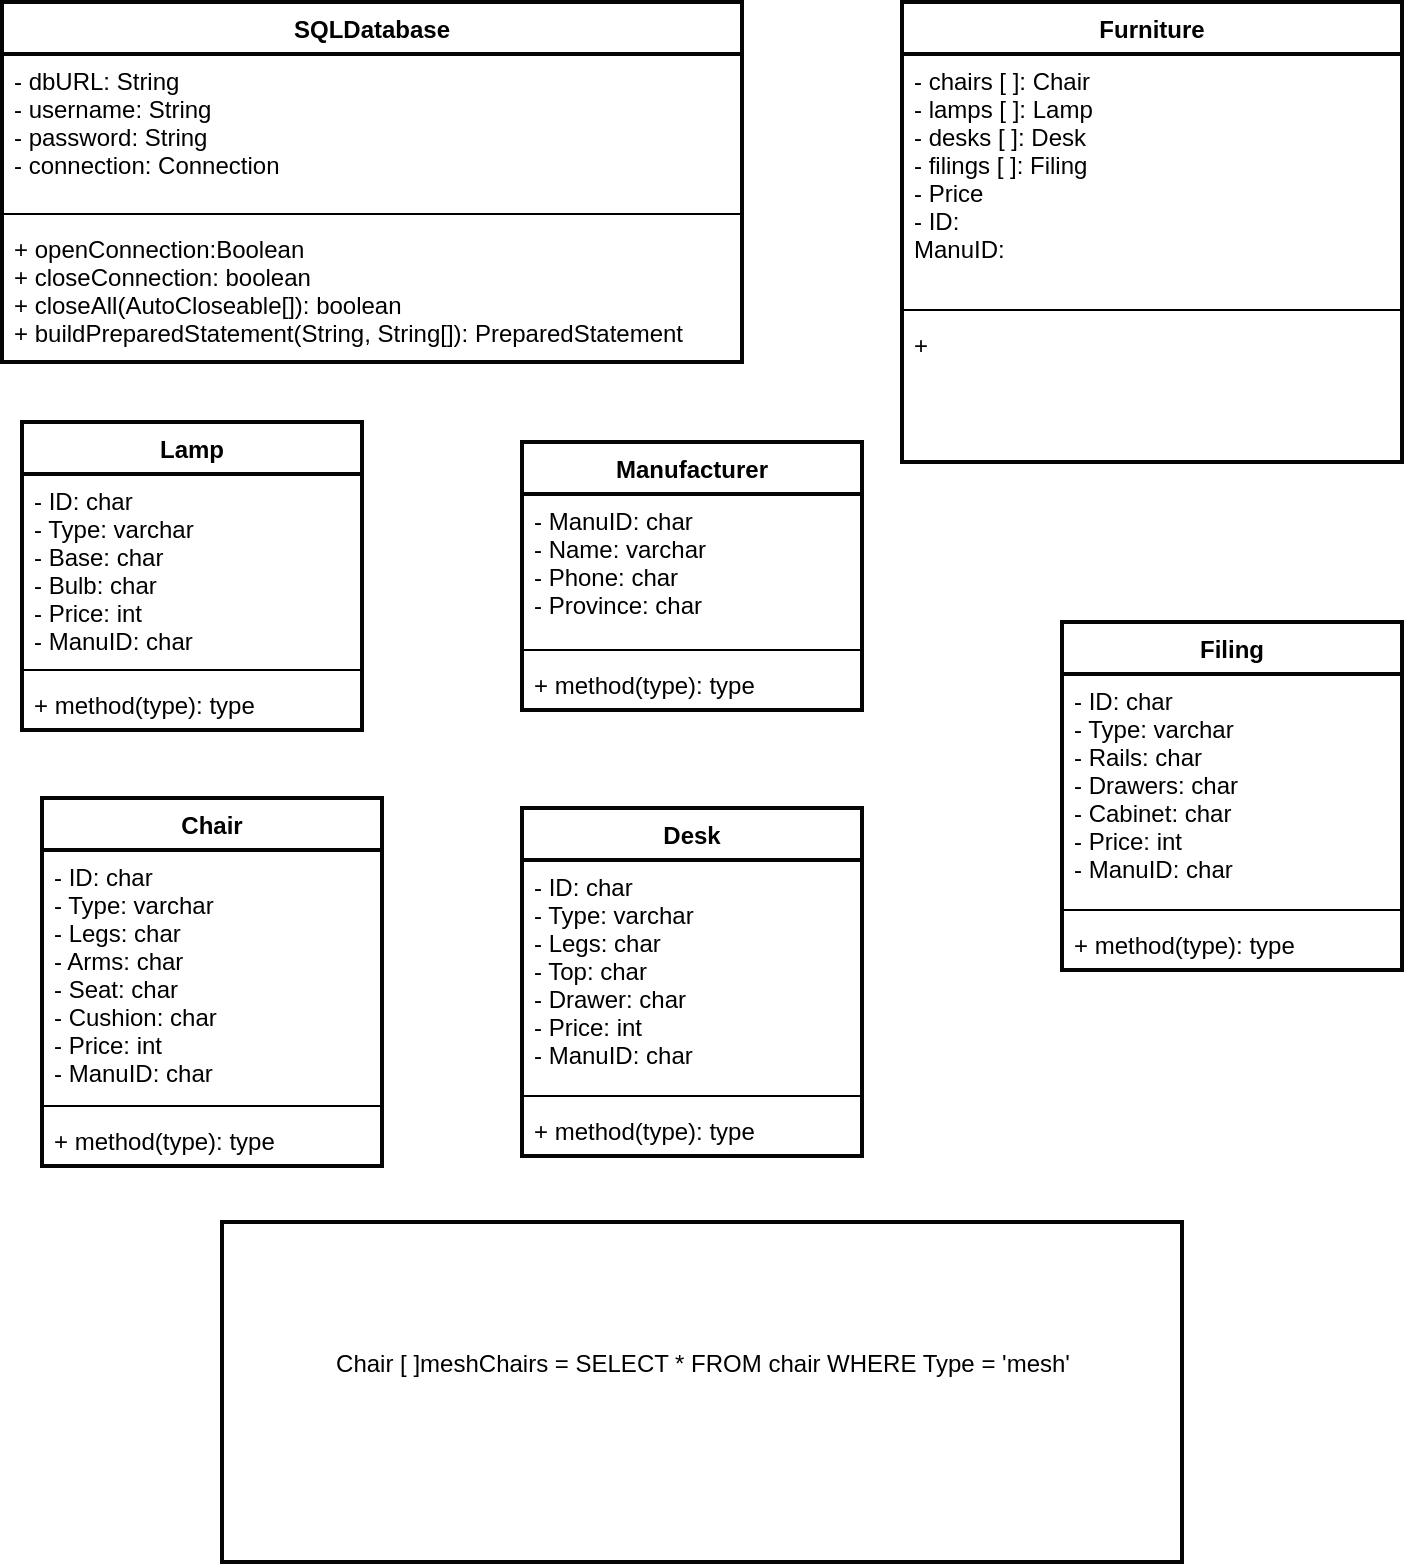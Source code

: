 <mxfile version="13.8.8" type="github"><diagram id="gvu-cosmNe1QIHE9M-2e" name="Page-1"><mxGraphModel dx="1422" dy="763" grid="1" gridSize="10" guides="1" tooltips="1" connect="1" arrows="1" fold="1" page="1" pageScale="1" pageWidth="850" pageHeight="1100" math="0" shadow="0"><root><mxCell id="0"/><mxCell id="1" parent="0"/><mxCell id="LEBQVdA4xF-9pVpPQwXI-2" value="SQLDatabase" style="swimlane;fontStyle=1;align=center;verticalAlign=top;childLayout=stackLayout;horizontal=1;startSize=26;horizontalStack=0;resizeParent=1;resizeParentMax=0;resizeLast=0;collapsible=1;marginBottom=0;strokeColor=#050505;strokeWidth=2;perimeterSpacing=1;swimlaneLine=1;rounded=0;" vertex="1" parent="1"><mxGeometry x="40" y="60" width="370" height="180" as="geometry"><mxRectangle x="40" y="60" width="110" height="26" as="alternateBounds"/></mxGeometry></mxCell><mxCell id="LEBQVdA4xF-9pVpPQwXI-3" value="- dbURL: String&#xA;- username: String&#xA;- password: String&#xA;- connection: Connection&#xA;&#xA;" style="text;strokeColor=none;fillColor=none;align=left;verticalAlign=top;spacingLeft=4;spacingRight=4;overflow=hidden;rotatable=0;points=[[0,0.5],[1,0.5]];portConstraint=eastwest;" vertex="1" parent="LEBQVdA4xF-9pVpPQwXI-2"><mxGeometry y="26" width="370" height="76" as="geometry"/></mxCell><mxCell id="LEBQVdA4xF-9pVpPQwXI-4" value="" style="line;strokeWidth=1;fillColor=none;align=left;verticalAlign=middle;spacingTop=-1;spacingLeft=3;spacingRight=3;rotatable=0;labelPosition=right;points=[];portConstraint=eastwest;" vertex="1" parent="LEBQVdA4xF-9pVpPQwXI-2"><mxGeometry y="102" width="370" height="8" as="geometry"/></mxCell><mxCell id="LEBQVdA4xF-9pVpPQwXI-5" value="+ openConnection:Boolean&#xA;+ closeConnection: boolean&#xA;+ closeAll(AutoCloseable[]): boolean&#xA;+ buildPreparedStatement(String, String[]): PreparedStatement&#xA;" style="text;strokeColor=none;fillColor=none;align=left;verticalAlign=top;spacingLeft=4;spacingRight=4;overflow=hidden;rotatable=0;points=[[0,0.5],[1,0.5]];portConstraint=eastwest;" vertex="1" parent="LEBQVdA4xF-9pVpPQwXI-2"><mxGeometry y="110" width="370" height="70" as="geometry"/></mxCell><mxCell id="LEBQVdA4xF-9pVpPQwXI-14" value="Lamp&#xA;" style="swimlane;fontStyle=1;align=center;verticalAlign=top;childLayout=stackLayout;horizontal=1;startSize=26;horizontalStack=0;resizeParent=1;resizeParentMax=0;resizeLast=0;collapsible=1;marginBottom=0;rounded=0;strokeColor=#050505;strokeWidth=2;" vertex="1" parent="1"><mxGeometry x="50" y="270" width="170" height="154" as="geometry"><mxRectangle x="120" y="260" width="60" height="26" as="alternateBounds"/></mxGeometry></mxCell><mxCell id="LEBQVdA4xF-9pVpPQwXI-15" value="- ID: char&#xA;- Type: varchar&#xA;- Base: char&#xA;- Bulb: char&#xA;- Price: int&#xA;- ManuID: char&#xA; &#xA;" style="text;strokeColor=none;fillColor=none;align=left;verticalAlign=top;spacingLeft=4;spacingRight=4;overflow=hidden;rotatable=0;points=[[0,0.5],[1,0.5]];portConstraint=eastwest;" vertex="1" parent="LEBQVdA4xF-9pVpPQwXI-14"><mxGeometry y="26" width="170" height="94" as="geometry"/></mxCell><mxCell id="LEBQVdA4xF-9pVpPQwXI-16" value="" style="line;strokeWidth=1;fillColor=none;align=left;verticalAlign=middle;spacingTop=-1;spacingLeft=3;spacingRight=3;rotatable=0;labelPosition=right;points=[];portConstraint=eastwest;" vertex="1" parent="LEBQVdA4xF-9pVpPQwXI-14"><mxGeometry y="120" width="170" height="8" as="geometry"/></mxCell><mxCell id="LEBQVdA4xF-9pVpPQwXI-17" value="+ method(type): type" style="text;strokeColor=none;fillColor=none;align=left;verticalAlign=top;spacingLeft=4;spacingRight=4;overflow=hidden;rotatable=0;points=[[0,0.5],[1,0.5]];portConstraint=eastwest;" vertex="1" parent="LEBQVdA4xF-9pVpPQwXI-14"><mxGeometry y="128" width="170" height="26" as="geometry"/></mxCell><mxCell id="LEBQVdA4xF-9pVpPQwXI-18" value="Filing" style="swimlane;fontStyle=1;align=center;verticalAlign=top;childLayout=stackLayout;horizontal=1;startSize=26;horizontalStack=0;resizeParent=1;resizeParentMax=0;resizeLast=0;collapsible=1;marginBottom=0;rounded=0;strokeColor=#050505;strokeWidth=2;" vertex="1" parent="1"><mxGeometry x="570" y="370" width="170" height="174" as="geometry"><mxRectangle x="40" y="340" width="60" height="26" as="alternateBounds"/></mxGeometry></mxCell><mxCell id="LEBQVdA4xF-9pVpPQwXI-19" value="- ID: char&#xA;- Type: varchar&#xA;- Rails: char&#xA;- Drawers: char&#xA;- Cabinet: char&#xA;- Price: int&#xA;- ManuID: char&#xA; &#xA;" style="text;strokeColor=none;fillColor=none;align=left;verticalAlign=top;spacingLeft=4;spacingRight=4;overflow=hidden;rotatable=0;points=[[0,0.5],[1,0.5]];portConstraint=eastwest;" vertex="1" parent="LEBQVdA4xF-9pVpPQwXI-18"><mxGeometry y="26" width="170" height="114" as="geometry"/></mxCell><mxCell id="LEBQVdA4xF-9pVpPQwXI-20" value="" style="line;strokeWidth=1;fillColor=none;align=left;verticalAlign=middle;spacingTop=-1;spacingLeft=3;spacingRight=3;rotatable=0;labelPosition=right;points=[];portConstraint=eastwest;" vertex="1" parent="LEBQVdA4xF-9pVpPQwXI-18"><mxGeometry y="140" width="170" height="8" as="geometry"/></mxCell><mxCell id="LEBQVdA4xF-9pVpPQwXI-21" value="+ method(type): type" style="text;strokeColor=none;fillColor=none;align=left;verticalAlign=top;spacingLeft=4;spacingRight=4;overflow=hidden;rotatable=0;points=[[0,0.5],[1,0.5]];portConstraint=eastwest;" vertex="1" parent="LEBQVdA4xF-9pVpPQwXI-18"><mxGeometry y="148" width="170" height="26" as="geometry"/></mxCell><mxCell id="LEBQVdA4xF-9pVpPQwXI-22" value="Chair" style="swimlane;fontStyle=1;align=center;verticalAlign=top;childLayout=stackLayout;horizontal=1;startSize=26;horizontalStack=0;resizeParent=1;resizeParentMax=0;resizeLast=0;collapsible=1;marginBottom=0;rounded=0;strokeColor=#050505;strokeWidth=2;" vertex="1" parent="1"><mxGeometry x="60" y="458" width="170" height="184" as="geometry"><mxRectangle x="40" y="260" width="60" height="26" as="alternateBounds"/></mxGeometry></mxCell><mxCell id="LEBQVdA4xF-9pVpPQwXI-23" value="- ID: char&#xA;- Type: varchar&#xA;- Legs: char&#xA;- Arms: char&#xA;- Seat: char&#xA;- Cushion: char&#xA;- Price: int&#xA;- ManuID: char&#xA; &#xA;" style="text;strokeColor=none;fillColor=none;align=left;verticalAlign=top;spacingLeft=4;spacingRight=4;overflow=hidden;rotatable=0;points=[[0,0.5],[1,0.5]];portConstraint=eastwest;" vertex="1" parent="LEBQVdA4xF-9pVpPQwXI-22"><mxGeometry y="26" width="170" height="124" as="geometry"/></mxCell><mxCell id="LEBQVdA4xF-9pVpPQwXI-24" value="" style="line;strokeWidth=1;fillColor=none;align=left;verticalAlign=middle;spacingTop=-1;spacingLeft=3;spacingRight=3;rotatable=0;labelPosition=right;points=[];portConstraint=eastwest;" vertex="1" parent="LEBQVdA4xF-9pVpPQwXI-22"><mxGeometry y="150" width="170" height="8" as="geometry"/></mxCell><mxCell id="LEBQVdA4xF-9pVpPQwXI-25" value="+ method(type): type" style="text;strokeColor=none;fillColor=none;align=left;verticalAlign=top;spacingLeft=4;spacingRight=4;overflow=hidden;rotatable=0;points=[[0,0.5],[1,0.5]];portConstraint=eastwest;" vertex="1" parent="LEBQVdA4xF-9pVpPQwXI-22"><mxGeometry y="158" width="170" height="26" as="geometry"/></mxCell><mxCell id="LEBQVdA4xF-9pVpPQwXI-26" value="Desk" style="swimlane;fontStyle=1;align=center;verticalAlign=top;childLayout=stackLayout;horizontal=1;startSize=26;horizontalStack=0;resizeParent=1;resizeParentMax=0;resizeLast=0;collapsible=1;marginBottom=0;rounded=0;strokeColor=#050505;strokeWidth=2;" vertex="1" parent="1"><mxGeometry x="300" y="463" width="170" height="174" as="geometry"><mxRectangle x="40" y="300" width="60" height="26" as="alternateBounds"/></mxGeometry></mxCell><mxCell id="LEBQVdA4xF-9pVpPQwXI-27" value="- ID: char&#xA;- Type: varchar&#xA;- Legs: char&#xA;- Top: char&#xA;- Drawer: char&#xA;- Price: int&#xA;- ManuID: char&#xA; &#xA;" style="text;strokeColor=none;fillColor=none;align=left;verticalAlign=top;spacingLeft=4;spacingRight=4;overflow=hidden;rotatable=0;points=[[0,0.5],[1,0.5]];portConstraint=eastwest;" vertex="1" parent="LEBQVdA4xF-9pVpPQwXI-26"><mxGeometry y="26" width="170" height="114" as="geometry"/></mxCell><mxCell id="LEBQVdA4xF-9pVpPQwXI-28" value="" style="line;strokeWidth=1;fillColor=none;align=left;verticalAlign=middle;spacingTop=-1;spacingLeft=3;spacingRight=3;rotatable=0;labelPosition=right;points=[];portConstraint=eastwest;" vertex="1" parent="LEBQVdA4xF-9pVpPQwXI-26"><mxGeometry y="140" width="170" height="8" as="geometry"/></mxCell><mxCell id="LEBQVdA4xF-9pVpPQwXI-29" value="+ method(type): type" style="text;strokeColor=none;fillColor=none;align=left;verticalAlign=top;spacingLeft=4;spacingRight=4;overflow=hidden;rotatable=0;points=[[0,0.5],[1,0.5]];portConstraint=eastwest;" vertex="1" parent="LEBQVdA4xF-9pVpPQwXI-26"><mxGeometry y="148" width="170" height="26" as="geometry"/></mxCell><mxCell id="LEBQVdA4xF-9pVpPQwXI-30" value="Manufacturer" style="swimlane;fontStyle=1;align=center;verticalAlign=top;childLayout=stackLayout;horizontal=1;startSize=26;horizontalStack=0;resizeParent=1;resizeParentMax=0;resizeLast=0;collapsible=1;marginBottom=0;rounded=0;strokeColor=#050505;strokeWidth=2;" vertex="1" parent="1"><mxGeometry x="300" y="280" width="170" height="134" as="geometry"><mxRectangle x="120" y="300" width="110" height="26" as="alternateBounds"/></mxGeometry></mxCell><mxCell id="LEBQVdA4xF-9pVpPQwXI-31" value="- ManuID: char&#xA;- Name: varchar&#xA;- Phone: char&#xA;- Province: char&#xA; &#xA;" style="text;strokeColor=none;fillColor=none;align=left;verticalAlign=top;spacingLeft=4;spacingRight=4;overflow=hidden;rotatable=0;points=[[0,0.5],[1,0.5]];portConstraint=eastwest;" vertex="1" parent="LEBQVdA4xF-9pVpPQwXI-30"><mxGeometry y="26" width="170" height="74" as="geometry"/></mxCell><mxCell id="LEBQVdA4xF-9pVpPQwXI-32" value="" style="line;strokeWidth=1;fillColor=none;align=left;verticalAlign=middle;spacingTop=-1;spacingLeft=3;spacingRight=3;rotatable=0;labelPosition=right;points=[];portConstraint=eastwest;" vertex="1" parent="LEBQVdA4xF-9pVpPQwXI-30"><mxGeometry y="100" width="170" height="8" as="geometry"/></mxCell><mxCell id="LEBQVdA4xF-9pVpPQwXI-33" value="+ method(type): type" style="text;strokeColor=none;fillColor=none;align=left;verticalAlign=top;spacingLeft=4;spacingRight=4;overflow=hidden;rotatable=0;points=[[0,0.5],[1,0.5]];portConstraint=eastwest;" vertex="1" parent="LEBQVdA4xF-9pVpPQwXI-30"><mxGeometry y="108" width="170" height="26" as="geometry"/></mxCell><mxCell id="LEBQVdA4xF-9pVpPQwXI-34" value="Furniture" style="swimlane;fontStyle=1;align=center;verticalAlign=top;childLayout=stackLayout;horizontal=1;startSize=26;horizontalStack=0;resizeParent=1;resizeParentMax=0;resizeLast=0;collapsible=1;marginBottom=0;rounded=0;strokeColor=#050505;strokeWidth=2;" vertex="1" parent="1"><mxGeometry x="490" y="60" width="250" height="230" as="geometry"/></mxCell><mxCell id="LEBQVdA4xF-9pVpPQwXI-35" value="- chairs [ ]: Chair&#xA;- lamps [ ]: Lamp &#xA;- desks [ ]: Desk&#xA;- filings [ ]: Filing&#xA;- Price&#xA;- ID:&#xA;ManuID:&#xA;" style="text;strokeColor=none;fillColor=none;align=left;verticalAlign=top;spacingLeft=4;spacingRight=4;overflow=hidden;rotatable=0;points=[[0,0.5],[1,0.5]];portConstraint=eastwest;" vertex="1" parent="LEBQVdA4xF-9pVpPQwXI-34"><mxGeometry y="26" width="250" height="124" as="geometry"/></mxCell><mxCell id="LEBQVdA4xF-9pVpPQwXI-36" value="" style="line;strokeWidth=1;fillColor=none;align=left;verticalAlign=middle;spacingTop=-1;spacingLeft=3;spacingRight=3;rotatable=0;labelPosition=right;points=[];portConstraint=eastwest;" vertex="1" parent="LEBQVdA4xF-9pVpPQwXI-34"><mxGeometry y="150" width="250" height="8" as="geometry"/></mxCell><mxCell id="LEBQVdA4xF-9pVpPQwXI-37" value="+ " style="text;strokeColor=none;fillColor=none;align=left;verticalAlign=top;spacingLeft=4;spacingRight=4;overflow=hidden;rotatable=0;points=[[0,0.5],[1,0.5]];portConstraint=eastwest;" vertex="1" parent="LEBQVdA4xF-9pVpPQwXI-34"><mxGeometry y="158" width="250" height="72" as="geometry"/></mxCell><mxCell id="LEBQVdA4xF-9pVpPQwXI-38" value="&lt;div&gt;Chair [ ]meshChairs = SELECT * FROM chair WHERE Type = 'mesh'&lt;/div&gt;&lt;div&gt;&lt;br&gt;&lt;/div&gt;&lt;div&gt;&lt;br&gt;&lt;/div&gt;" style="html=1;rounded=0;strokeColor=#050505;strokeWidth=2;" vertex="1" parent="1"><mxGeometry x="150" y="670" width="480" height="170" as="geometry"/></mxCell></root></mxGraphModel></diagram></mxfile>